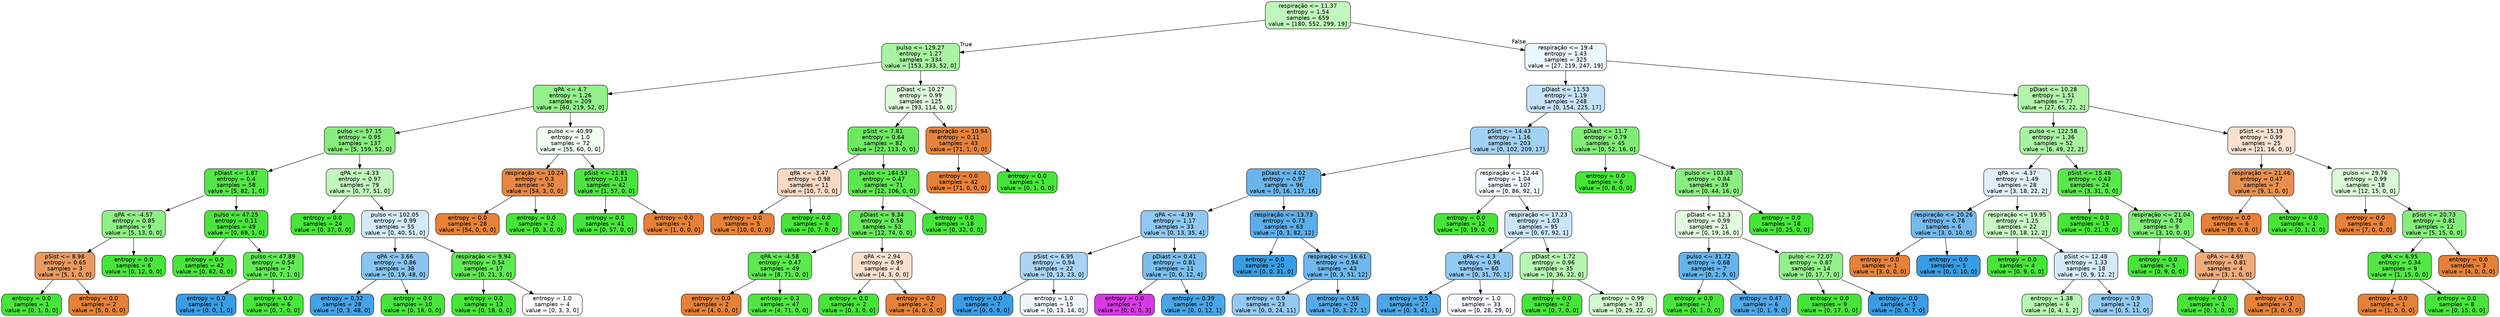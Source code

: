 digraph Tree {
node [shape=box, style="filled, rounded", color="black", fontname="helvetica"] ;
edge [fontname="helvetica"] ;
0 [label="respiração <= 11.37\nentropy = 1.54\nsamples = 659\nvalue = [180, 552, 299, 19]", fillcolor="#c1f6bc"] ;
1 [label="pulso <= 129.27\nentropy = 1.27\nsamples = 334\nvalue = [153, 333, 52, 0]", fillcolor="#a9f3a2"] ;
0 -> 1 [labeldistance=2.5, labelangle=45, headlabel="True"] ;
2 [label="qPA <= 4.7\nentropy = 1.26\nsamples = 209\nvalue = [60, 219, 52, 0]", fillcolor="#93f08b"] ;
1 -> 2 ;
3 [label="pulso <= 57.15\nentropy = 0.95\nsamples = 137\nvalue = [5, 159, 52, 0]", fillcolor="#87ee7e"] ;
2 -> 3 ;
4 [label="pDiast <= 1.87\nentropy = 0.4\nsamples = 58\nvalue = [5, 82, 1, 0]", fillcolor="#54e747"] ;
3 -> 4 ;
5 [label="qPA <= -4.57\nentropy = 0.85\nsamples = 9\nvalue = [5, 13, 0, 0]", fillcolor="#8eef85"] ;
4 -> 5 ;
6 [label="pSist <= 8.98\nentropy = 0.65\nsamples = 3\nvalue = [5, 1, 0, 0]", fillcolor="#ea9a61"] ;
5 -> 6 ;
7 [label="entropy = 0.0\nsamples = 1\nvalue = [0, 1, 0, 0]", fillcolor="#47e539"] ;
6 -> 7 ;
8 [label="entropy = 0.0\nsamples = 2\nvalue = [5, 0, 0, 0]", fillcolor="#e58139"] ;
6 -> 8 ;
9 [label="entropy = 0.0\nsamples = 6\nvalue = [0, 12, 0, 0]", fillcolor="#47e539"] ;
5 -> 9 ;
10 [label="pulso <= 47.25\nentropy = 0.11\nsamples = 49\nvalue = [0, 69, 1, 0]", fillcolor="#4ae53c"] ;
4 -> 10 ;
11 [label="entropy = 0.0\nsamples = 42\nvalue = [0, 62, 0, 0]", fillcolor="#47e539"] ;
10 -> 11 ;
12 [label="pulso <= 47.89\nentropy = 0.54\nsamples = 7\nvalue = [0, 7, 1, 0]", fillcolor="#61e955"] ;
10 -> 12 ;
13 [label="entropy = 0.0\nsamples = 1\nvalue = [0, 0, 1, 0]", fillcolor="#399de5"] ;
12 -> 13 ;
14 [label="entropy = 0.0\nsamples = 6\nvalue = [0, 7, 0, 0]", fillcolor="#47e539"] ;
12 -> 14 ;
15 [label="qPA <= -4.33\nentropy = 0.97\nsamples = 79\nvalue = [0, 77, 51, 0]", fillcolor="#c1f6bc"] ;
3 -> 15 ;
16 [label="entropy = 0.0\nsamples = 24\nvalue = [0, 37, 0, 0]", fillcolor="#47e539"] ;
15 -> 16 ;
17 [label="pulso <= 102.05\nentropy = 0.99\nsamples = 55\nvalue = [0, 40, 51, 0]", fillcolor="#d4eaf9"] ;
15 -> 17 ;
18 [label="qPA <= 3.66\nentropy = 0.86\nsamples = 38\nvalue = [0, 19, 48, 0]", fillcolor="#87c4ef"] ;
17 -> 18 ;
19 [label="entropy = 0.32\nsamples = 28\nvalue = [0, 3, 48, 0]", fillcolor="#45a3e7"] ;
18 -> 19 ;
20 [label="entropy = 0.0\nsamples = 10\nvalue = [0, 16, 0, 0]", fillcolor="#47e539"] ;
18 -> 20 ;
21 [label="respiração <= 9.94\nentropy = 0.54\nsamples = 17\nvalue = [0, 21, 3, 0]", fillcolor="#61e955"] ;
17 -> 21 ;
22 [label="entropy = 0.0\nsamples = 13\nvalue = [0, 18, 0, 0]", fillcolor="#47e539"] ;
21 -> 22 ;
23 [label="entropy = 1.0\nsamples = 4\nvalue = [0, 3, 3, 0]", fillcolor="#ffffff"] ;
21 -> 23 ;
24 [label="pulso <= 40.99\nentropy = 1.0\nsamples = 72\nvalue = [55, 60, 0, 0]", fillcolor="#f0fdef"] ;
2 -> 24 ;
25 [label="respiração <= 10.24\nentropy = 0.3\nsamples = 30\nvalue = [54, 3, 0, 0]", fillcolor="#e68844"] ;
24 -> 25 ;
26 [label="entropy = 0.0\nsamples = 28\nvalue = [54, 0, 0, 0]", fillcolor="#e58139"] ;
25 -> 26 ;
27 [label="entropy = 0.0\nsamples = 2\nvalue = [0, 3, 0, 0]", fillcolor="#47e539"] ;
25 -> 27 ;
28 [label="pSist <= 21.81\nentropy = 0.13\nsamples = 42\nvalue = [1, 57, 0, 0]", fillcolor="#4ae53c"] ;
24 -> 28 ;
29 [label="entropy = 0.0\nsamples = 41\nvalue = [0, 57, 0, 0]", fillcolor="#47e539"] ;
28 -> 29 ;
30 [label="entropy = 0.0\nsamples = 1\nvalue = [1, 0, 0, 0]", fillcolor="#e58139"] ;
28 -> 30 ;
31 [label="pDiast <= 10.27\nentropy = 0.99\nsamples = 125\nvalue = [93, 114, 0, 0]", fillcolor="#ddfadb"] ;
1 -> 31 ;
32 [label="pSist <= 7.81\nentropy = 0.64\nsamples = 82\nvalue = [22, 113, 0, 0]", fillcolor="#6bea60"] ;
31 -> 32 ;
33 [label="qPA <= -3.47\nentropy = 0.98\nsamples = 11\nvalue = [10, 7, 0, 0]", fillcolor="#f7d9c4"] ;
32 -> 33 ;
34 [label="entropy = 0.0\nsamples = 5\nvalue = [10, 0, 0, 0]", fillcolor="#e58139"] ;
33 -> 34 ;
35 [label="entropy = 0.0\nsamples = 6\nvalue = [0, 7, 0, 0]", fillcolor="#47e539"] ;
33 -> 35 ;
36 [label="pulso <= 184.53\nentropy = 0.47\nsamples = 71\nvalue = [12, 106, 0, 0]", fillcolor="#5ce84f"] ;
32 -> 36 ;
37 [label="pDiast <= 9.34\nentropy = 0.58\nsamples = 53\nvalue = [12, 74, 0, 0]", fillcolor="#65e959"] ;
36 -> 37 ;
38 [label="qPA <= -4.58\nentropy = 0.47\nsamples = 49\nvalue = [8, 71, 0, 0]", fillcolor="#5ce84f"] ;
37 -> 38 ;
39 [label="entropy = 0.0\nsamples = 2\nvalue = [4, 0, 0, 0]", fillcolor="#e58139"] ;
38 -> 39 ;
40 [label="entropy = 0.3\nsamples = 47\nvalue = [4, 71, 0, 0]", fillcolor="#51e644"] ;
38 -> 40 ;
41 [label="qPA <= 2.94\nentropy = 0.99\nsamples = 4\nvalue = [4, 3, 0, 0]", fillcolor="#f8e0ce"] ;
37 -> 41 ;
42 [label="entropy = 0.0\nsamples = 2\nvalue = [0, 3, 0, 0]", fillcolor="#47e539"] ;
41 -> 42 ;
43 [label="entropy = 0.0\nsamples = 2\nvalue = [4, 0, 0, 0]", fillcolor="#e58139"] ;
41 -> 43 ;
44 [label="entropy = 0.0\nsamples = 18\nvalue = [0, 32, 0, 0]", fillcolor="#47e539"] ;
36 -> 44 ;
45 [label="respiração <= 10.94\nentropy = 0.11\nsamples = 43\nvalue = [71, 1, 0, 0]", fillcolor="#e5833c"] ;
31 -> 45 ;
46 [label="entropy = 0.0\nsamples = 42\nvalue = [71, 0, 0, 0]", fillcolor="#e58139"] ;
45 -> 46 ;
47 [label="entropy = 0.0\nsamples = 1\nvalue = [0, 1, 0, 0]", fillcolor="#47e539"] ;
45 -> 47 ;
48 [label="respiração <= 19.4\nentropy = 1.43\nsamples = 325\nvalue = [27, 219, 247, 19]", fillcolor="#ecf6fd"] ;
0 -> 48 [labeldistance=2.5, labelangle=-45, headlabel="False"] ;
49 [label="pDiast <= 11.53\nentropy = 1.19\nsamples = 248\nvalue = [0, 154, 225, 17]", fillcolor="#c5e2f7"] ;
48 -> 49 ;
50 [label="pSist <= 14.43\nentropy = 1.16\nsamples = 203\nvalue = [0, 102, 209, 17]", fillcolor="#a1d1f3"] ;
49 -> 50 ;
51 [label="pDiast <= 4.02\nentropy = 0.97\nsamples = 96\nvalue = [0, 16, 117, 16]", fillcolor="#69b5eb"] ;
50 -> 51 ;
52 [label="qPA <= -4.39\nentropy = 1.17\nsamples = 33\nvalue = [0, 13, 35, 4]", fillcolor="#8fc8f0"] ;
51 -> 52 ;
53 [label="pSist <= 6.95\nentropy = 0.94\nsamples = 22\nvalue = [0, 13, 23, 0]", fillcolor="#a9d4f4"] ;
52 -> 53 ;
54 [label="entropy = 0.0\nsamples = 7\nvalue = [0, 0, 9, 0]", fillcolor="#399de5"] ;
53 -> 54 ;
55 [label="entropy = 1.0\nsamples = 15\nvalue = [0, 13, 14, 0]", fillcolor="#f1f8fd"] ;
53 -> 55 ;
56 [label="pDiast <= 0.41\nentropy = 0.81\nsamples = 11\nvalue = [0, 0, 12, 4]", fillcolor="#7bbeee"] ;
52 -> 56 ;
57 [label="entropy = 0.0\nsamples = 1\nvalue = [0, 0, 0, 3]", fillcolor="#d739e5"] ;
56 -> 57 ;
58 [label="entropy = 0.39\nsamples = 10\nvalue = [0, 0, 12, 1]", fillcolor="#49a5e7"] ;
56 -> 58 ;
59 [label="respiração <= 13.73\nentropy = 0.73\nsamples = 63\nvalue = [0, 3, 82, 12]", fillcolor="#5caeea"] ;
51 -> 59 ;
60 [label="entropy = 0.0\nsamples = 20\nvalue = [0, 0, 31, 0]", fillcolor="#399de5"] ;
59 -> 60 ;
61 [label="respiração <= 16.61\nentropy = 0.94\nsamples = 43\nvalue = [0, 3, 51, 12]", fillcolor="#70b8ec"] ;
59 -> 61 ;
62 [label="entropy = 0.9\nsamples = 23\nvalue = [0, 0, 24, 11]", fillcolor="#94caf1"] ;
61 -> 62 ;
63 [label="entropy = 0.66\nsamples = 20\nvalue = [0, 3, 27, 1]", fillcolor="#55abe9"] ;
61 -> 63 ;
64 [label="respiração <= 12.44\nentropy = 1.04\nsamples = 107\nvalue = [0, 86, 92, 1]", fillcolor="#f2f9fd"] ;
50 -> 64 ;
65 [label="entropy = 0.0\nsamples = 12\nvalue = [0, 19, 0, 0]", fillcolor="#47e539"] ;
64 -> 65 ;
66 [label="respiração <= 17.23\nentropy = 1.03\nsamples = 95\nvalue = [0, 67, 92, 1]", fillcolor="#cae5f8"] ;
64 -> 66 ;
67 [label="qPA <= 4.3\nentropy = 0.96\nsamples = 60\nvalue = [0, 31, 70, 1]", fillcolor="#92c9f1"] ;
66 -> 67 ;
68 [label="entropy = 0.5\nsamples = 27\nvalue = [0, 3, 41, 1]", fillcolor="#4ca6e7"] ;
67 -> 68 ;
69 [label="entropy = 1.0\nsamples = 33\nvalue = [0, 28, 29, 0]", fillcolor="#f8fcfe"] ;
67 -> 69 ;
70 [label="pDiast <= 1.72\nentropy = 0.96\nsamples = 35\nvalue = [0, 36, 22, 0]", fillcolor="#b7f5b2"] ;
66 -> 70 ;
71 [label="entropy = 0.0\nsamples = 2\nvalue = [0, 7, 0, 0]", fillcolor="#47e539"] ;
70 -> 71 ;
72 [label="entropy = 0.99\nsamples = 33\nvalue = [0, 29, 22, 0]", fillcolor="#d3f9cf"] ;
70 -> 72 ;
73 [label="pDiast <= 11.7\nentropy = 0.79\nsamples = 45\nvalue = [0, 52, 16, 0]", fillcolor="#80ed76"] ;
49 -> 73 ;
74 [label="entropy = 0.0\nsamples = 6\nvalue = [0, 8, 0, 0]", fillcolor="#47e539"] ;
73 -> 74 ;
75 [label="pulso <= 103.38\nentropy = 0.84\nsamples = 39\nvalue = [0, 44, 16, 0]", fillcolor="#8aee81"] ;
73 -> 75 ;
76 [label="pDiast <= 12.3\nentropy = 0.99\nsamples = 21\nvalue = [0, 19, 16, 0]", fillcolor="#e2fbe0"] ;
75 -> 76 ;
77 [label="pulso <= 31.72\nentropy = 0.68\nsamples = 7\nvalue = [0, 2, 9, 0]", fillcolor="#65b3eb"] ;
76 -> 77 ;
78 [label="entropy = 0.0\nsamples = 1\nvalue = [0, 1, 0, 0]", fillcolor="#47e539"] ;
77 -> 78 ;
79 [label="entropy = 0.47\nsamples = 6\nvalue = [0, 1, 9, 0]", fillcolor="#4fa8e8"] ;
77 -> 79 ;
80 [label="pulso <= 72.07\nentropy = 0.87\nsamples = 14\nvalue = [0, 17, 7, 0]", fillcolor="#93f08b"] ;
76 -> 80 ;
81 [label="entropy = 0.0\nsamples = 9\nvalue = [0, 17, 0, 0]", fillcolor="#47e539"] ;
80 -> 81 ;
82 [label="entropy = 0.0\nsamples = 5\nvalue = [0, 0, 7, 0]", fillcolor="#399de5"] ;
80 -> 82 ;
83 [label="entropy = 0.0\nsamples = 18\nvalue = [0, 25, 0, 0]", fillcolor="#47e539"] ;
75 -> 83 ;
84 [label="pDiast <= 10.28\nentropy = 1.51\nsamples = 77\nvalue = [27, 65, 22, 2]", fillcolor="#b0f4aa"] ;
48 -> 84 ;
85 [label="pulso <= 122.58\nentropy = 1.36\nsamples = 52\nvalue = [6, 49, 22, 2]", fillcolor="#a8f3a1"] ;
84 -> 85 ;
86 [label="qPA <= -4.37\nentropy = 1.49\nsamples = 28\nvalue = [3, 18, 22, 2]", fillcolor="#e2f0fb"] ;
85 -> 86 ;
87 [label="respiração <= 20.26\nentropy = 0.78\nsamples = 6\nvalue = [3, 0, 10, 0]", fillcolor="#74baed"] ;
86 -> 87 ;
88 [label="entropy = 0.0\nsamples = 1\nvalue = [3, 0, 0, 0]", fillcolor="#e58139"] ;
87 -> 88 ;
89 [label="entropy = 0.0\nsamples = 5\nvalue = [0, 0, 10, 0]", fillcolor="#399de5"] ;
87 -> 89 ;
90 [label="respiração <= 19.95\nentropy = 1.25\nsamples = 22\nvalue = [0, 18, 12, 2]", fillcolor="#c8f7c4"] ;
86 -> 90 ;
91 [label="entropy = 0.0\nsamples = 4\nvalue = [0, 9, 0, 0]", fillcolor="#47e539"] ;
90 -> 91 ;
92 [label="pSist <= 12.48\nentropy = 1.33\nsamples = 18\nvalue = [0, 9, 12, 2]", fillcolor="#d5eaf9"] ;
90 -> 92 ;
93 [label="entropy = 1.38\nsamples = 6\nvalue = [0, 4, 1, 2]", fillcolor="#b5f5b0"] ;
92 -> 93 ;
94 [label="entropy = 0.9\nsamples = 12\nvalue = [0, 5, 11, 0]", fillcolor="#93caf1"] ;
92 -> 94 ;
95 [label="pSist <= 15.46\nentropy = 0.43\nsamples = 24\nvalue = [3, 31, 0, 0]", fillcolor="#59e84c"] ;
85 -> 95 ;
96 [label="entropy = 0.0\nsamples = 15\nvalue = [0, 21, 0, 0]", fillcolor="#47e539"] ;
95 -> 96 ;
97 [label="respiração <= 21.04\nentropy = 0.78\nsamples = 9\nvalue = [3, 10, 0, 0]", fillcolor="#7eed74"] ;
95 -> 97 ;
98 [label="entropy = 0.0\nsamples = 5\nvalue = [0, 9, 0, 0]", fillcolor="#47e539"] ;
97 -> 98 ;
99 [label="qPA <= 4.69\nentropy = 0.81\nsamples = 4\nvalue = [3, 1, 0, 0]", fillcolor="#eeab7b"] ;
97 -> 99 ;
100 [label="entropy = 0.0\nsamples = 1\nvalue = [0, 1, 0, 0]", fillcolor="#47e539"] ;
99 -> 100 ;
101 [label="entropy = 0.0\nsamples = 3\nvalue = [3, 0, 0, 0]", fillcolor="#e58139"] ;
99 -> 101 ;
102 [label="pSist <= 15.19\nentropy = 0.99\nsamples = 25\nvalue = [21, 16, 0, 0]", fillcolor="#f9e1d0"] ;
84 -> 102 ;
103 [label="respiração <= 21.46\nentropy = 0.47\nsamples = 7\nvalue = [9, 1, 0, 0]", fillcolor="#e88f4f"] ;
102 -> 103 ;
104 [label="entropy = 0.0\nsamples = 6\nvalue = [9, 0, 0, 0]", fillcolor="#e58139"] ;
103 -> 104 ;
105 [label="entropy = 0.0\nsamples = 1\nvalue = [0, 1, 0, 0]", fillcolor="#47e539"] ;
103 -> 105 ;
106 [label="pulso <= 29.76\nentropy = 0.99\nsamples = 18\nvalue = [12, 15, 0, 0]", fillcolor="#dafad7"] ;
102 -> 106 ;
107 [label="entropy = 0.0\nsamples = 6\nvalue = [7, 0, 0, 0]", fillcolor="#e58139"] ;
106 -> 107 ;
108 [label="pSist <= 20.73\nentropy = 0.81\nsamples = 12\nvalue = [5, 15, 0, 0]", fillcolor="#84ee7b"] ;
106 -> 108 ;
109 [label="qPA <= 6.95\nentropy = 0.34\nsamples = 9\nvalue = [1, 15, 0, 0]", fillcolor="#53e746"] ;
108 -> 109 ;
110 [label="entropy = 0.0\nsamples = 1\nvalue = [1, 0, 0, 0]", fillcolor="#e58139"] ;
109 -> 110 ;
111 [label="entropy = 0.0\nsamples = 8\nvalue = [0, 15, 0, 0]", fillcolor="#47e539"] ;
109 -> 111 ;
112 [label="entropy = 0.0\nsamples = 3\nvalue = [4, 0, 0, 0]", fillcolor="#e58139"] ;
108 -> 112 ;
}